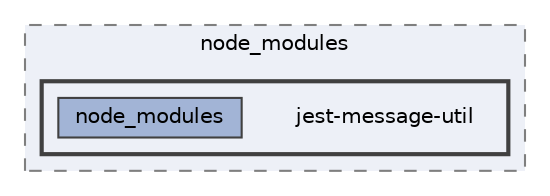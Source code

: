 digraph "C:/Users/arisc/OneDrive/Documents/GitHub/FINAL/EcoEats-Project/node_modules/jest-message-util"
{
 // LATEX_PDF_SIZE
  bgcolor="transparent";
  edge [fontname=Helvetica,fontsize=10,labelfontname=Helvetica,labelfontsize=10];
  node [fontname=Helvetica,fontsize=10,shape=box,height=0.2,width=0.4];
  compound=true
  subgraph clusterdir_5091f2b68170d33f954320199e2fed0a {
    graph [ bgcolor="#edf0f7", pencolor="grey50", label="node_modules", fontname=Helvetica,fontsize=10 style="filled,dashed", URL="dir_5091f2b68170d33f954320199e2fed0a.html",tooltip=""]
  subgraph clusterdir_314f085251215ef0819e7b5657fa8956 {
    graph [ bgcolor="#edf0f7", pencolor="grey25", label="", fontname=Helvetica,fontsize=10 style="filled,bold", URL="dir_314f085251215ef0819e7b5657fa8956.html",tooltip=""]
    dir_314f085251215ef0819e7b5657fa8956 [shape=plaintext, label="jest-message-util"];
  dir_98479f80bb5bcd1a921b34dd9d61b524 [label="node_modules", fillcolor="#a2b4d6", color="grey25", style="filled", URL="dir_98479f80bb5bcd1a921b34dd9d61b524.html",tooltip=""];
  }
  }
}

